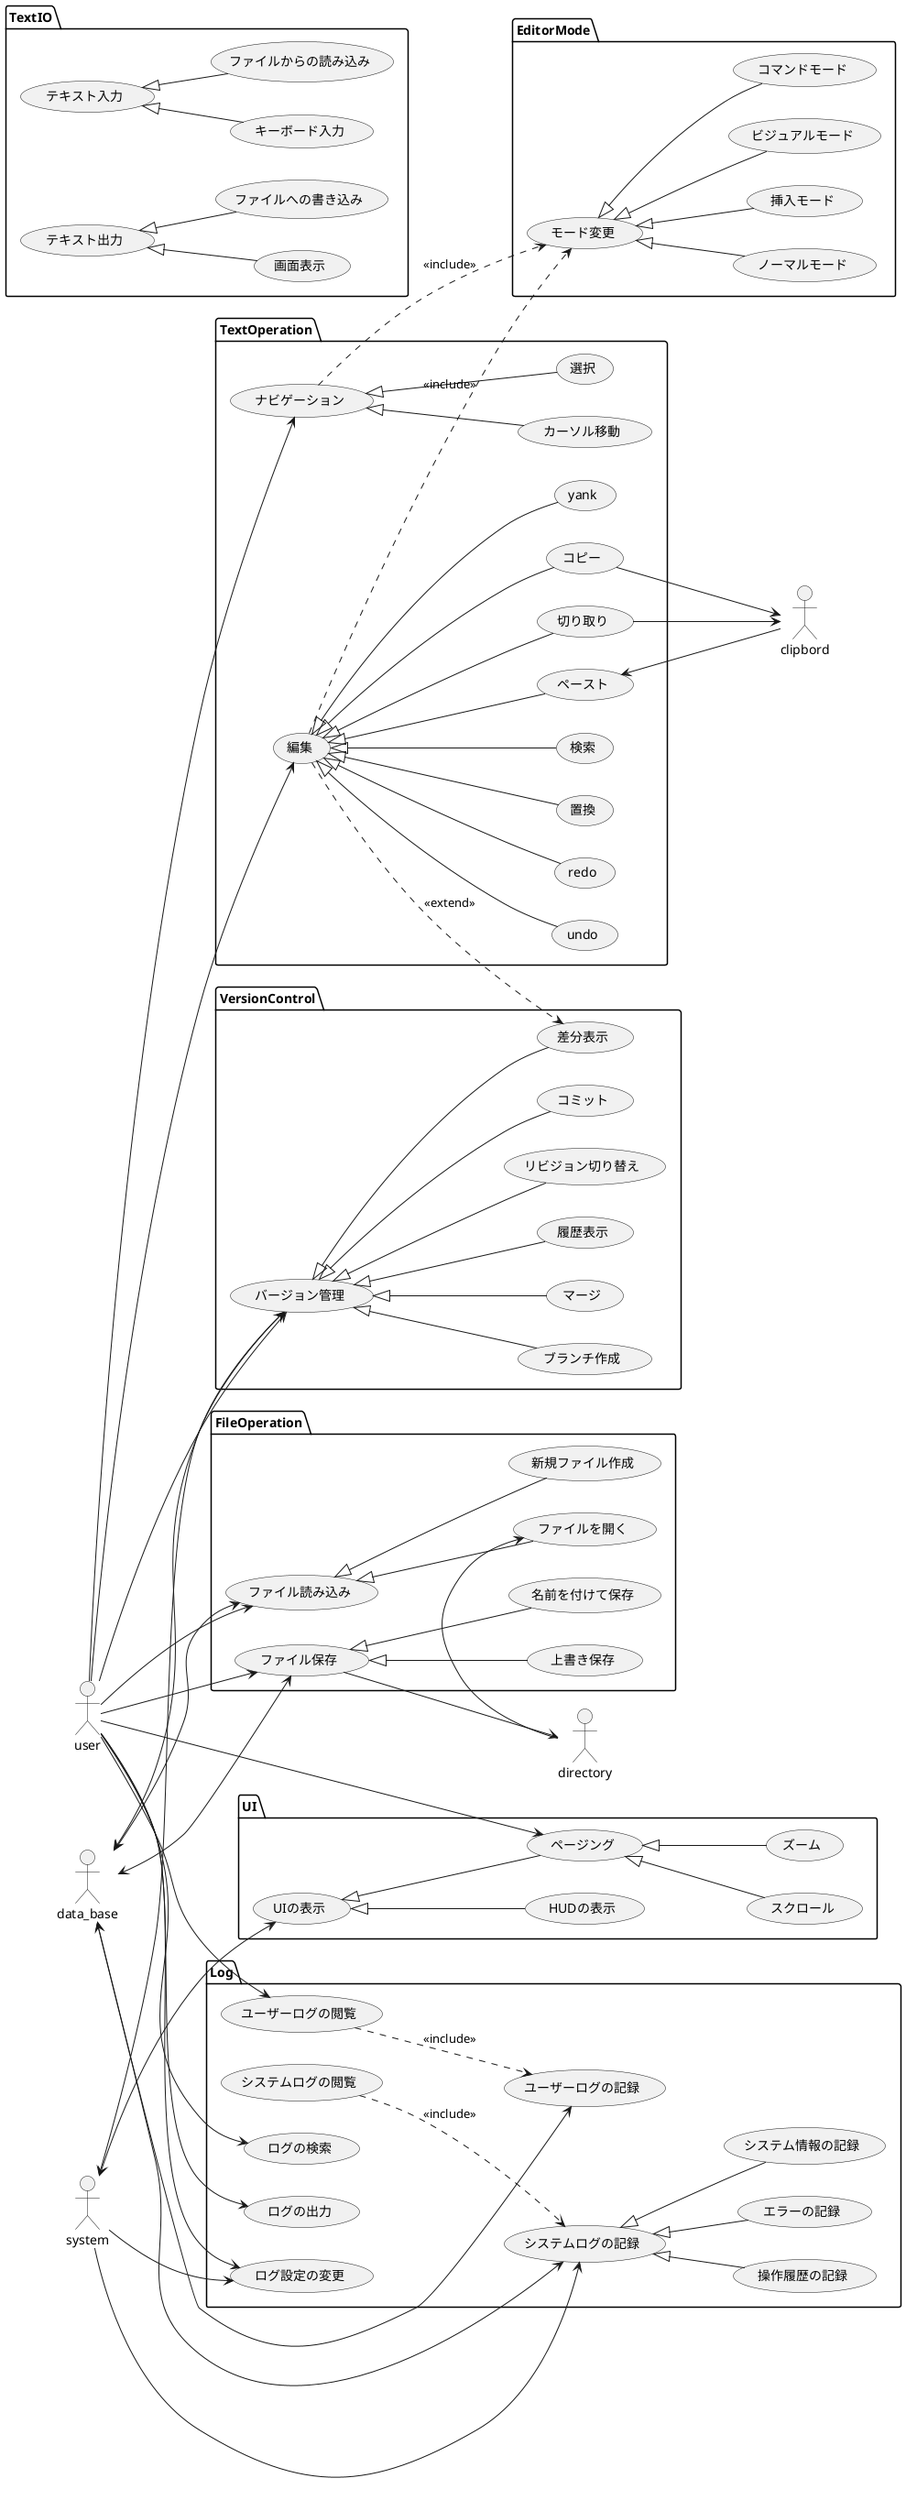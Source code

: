 @startuml

left to right direction



package EditorMode {
    usecase (モード変更) as modeChange
    usecase (ノーマルモード) as normalMode
    usecase (挿入モード) as insertMode
    usecase (ビジュアルモード) as visualMode
    usecase (コマンドモード) as commandMode

    modeChange <|-- normalMode
    modeChange <|-- insertMode
    modeChange <|-- visualMode
    modeChange <|-- commandMode
}

package VersionControl {
    usecase (バージョン管理) as versionControl
    usecase (コミット) as commit
    usecase (ブランチ作成) as createBranch
    usecase (マージ) as merge
    usecase (履歴表示) as showHistory
    usecase (差分表示) as showDiff
    usecase (リビジョン切り替え) as switchRevision

    versionControl <|-- commit
    versionControl <|-- createBranch
    versionControl <|-- merge
    versionControl <|-- showHistory
    versionControl <|-- showDiff
    versionControl <|-- switchRevision
}

package TextOperation{
    usecase (コピー) as copy
    usecase (切り取り) as cut
    usecase (ペースト) as paste

    usecase (yank) as yank
    usecase (undo) as undo
    usecase (redo) as redo

    usecase (置換) as replace
    usecase (検索) as search

    usecase (編集) as edit

    usecase (ナビゲーション) as navi

    edit <|-- copy
    edit <|-- cut
    edit <|-- paste
    edit <|-- yank
    edit <|-- undo
    edit <|-- redo
    edit <|-- replace
    edit <|-- search

    usecase (カーソル移動) as moveCursor
    usecase (選択) as block
    navi <|-- moveCursor
    navi <|-- block

    edit ..> modeChange : <<include>>
    navi ..> modeChange : <<include>>
    edit ..> showDiff : <<extend>>
}

package FileOperation{
    usecase (ファイル保存) as saveFile
    usecase (ファイル読み込み) as loadFile

    usecase (上書き保存) as overwriteSave
    usecase (名前を付けて保存) as saveAs

    usecase (ファイルを開く) as openFile
    usecase (新規ファイル作成) as newFile

    saveFile <|-- overwriteSave
    saveFile <|-- saveAs

    loadFile <|-- openFile
    loadFile <|-- newFile
}

package Log{
    usecase (システムログの記録) as recordSystemLog
    usecase (システムログの閲覧) as viewSystemLog

    usecase (ユーザーログの記録) as recordUserLog
    usecase (ユーザーログの閲覧) as viewUserLog
    usecase (ログの検索) as searchLog
    usecase (ログの出力) as exportLog
    usecase (ログ設定の変更) as configureLog

    usecase (操作履歴の記録) as operationHistory
    usecase (エラーの記録) as errorLog
    usecase (システム情報の記録) as infoSystemLog

    recordSystemLog <|-- operationHistory
    recordSystemLog <|-- errorLog
    recordSystemLog <|-- infoSystemLog

    viewSystemLog ..> recordSystemLog : <<include>>
    viewUserLog ..> recordUserLog : <<include>>
}

package UI {
    (HUDの表示) as HUD
    (UIの表示) as ui
    (スクロール) as scroll
    (ズーム) as zoom

    (ページング) as paging

    paging <|-- scroll
    paging <|-- zoom

    ui <|-- paging
    ui <|-- HUD
}

package TextIO {
        usecase (テキスト入力) as textInput
    usecase (テキスト出力) as textOutput
    
    usecase (キーボード入力) as keyboardInput
    usecase (ファイルからの読み込み) as fileInput
    
    usecase (画面表示) as screenOutput
    usecase (ファイルへの書き込み) as fileOutput
    
    textInput <|-- keyboardInput
    textInput <|-- fileInput
    
    textOutput <|-- screenOutput
    textOutput <|-- fileOutput
}

:user:
user --> loadFile
user --> saveFile

user --> edit
user --> navi
   
user --> viewUserLog
user --> searchLog
user --> exportLog
user --> configureLog

user --> paging

user --> versionControl

:directory:
saveFile --> directory
directory --> openFile

:data_base:
data_base <--> recordUserLog
data_base <--> recordSystemLog
data_base <--> saveFile
data_base <--> loadFile

data_base <--> versionControl

:system:
system --> recordSystemLog
system --> configureLog

system <--> ui

system <--> versionControl

:clipbord:
copy --> clipbord 
cut --> clipbord 
clipbord --> paste

@enduml